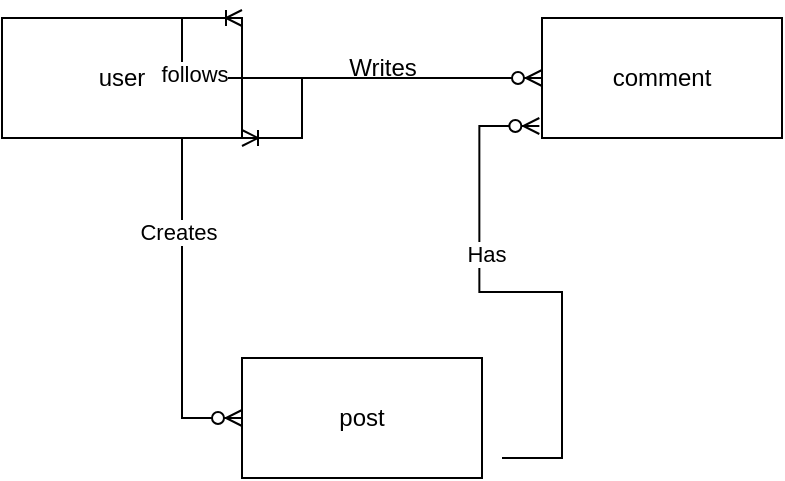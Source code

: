 <mxfile version="26.1.0">
  <diagram id="R2lEEEUBdFMjLlhIrx00" name="Page-1">
    <mxGraphModel grid="1" page="1" gridSize="10" guides="1" tooltips="1" connect="1" arrows="1" fold="1" pageScale="1" pageWidth="850" pageHeight="1100" math="0" shadow="0" extFonts="Permanent Marker^https://fonts.googleapis.com/css?family=Permanent+Marker">
      <root>
        <mxCell id="0" />
        <mxCell id="1" parent="0" />
        <mxCell id="QOeUflP7QR5lYh_Zcbsk-1" value="user" style="rounded=0;whiteSpace=wrap;html=1;" vertex="1" parent="1">
          <mxGeometry x="180" y="100" width="120" height="60" as="geometry" />
        </mxCell>
        <mxCell id="QOeUflP7QR5lYh_Zcbsk-2" value="post" style="rounded=0;whiteSpace=wrap;html=1;" vertex="1" parent="1">
          <mxGeometry x="300" y="270" width="120" height="60" as="geometry" />
        </mxCell>
        <mxCell id="QOeUflP7QR5lYh_Zcbsk-3" value="comment" style="rounded=0;whiteSpace=wrap;html=1;" vertex="1" parent="1">
          <mxGeometry x="450" y="100" width="120" height="60" as="geometry" />
        </mxCell>
        <mxCell id="QOeUflP7QR5lYh_Zcbsk-4" value="" style="edgeStyle=entityRelationEdgeStyle;fontSize=12;html=1;endArrow=ERzeroToMany;endFill=1;rounded=0;exitX=1;exitY=0.5;exitDx=0;exitDy=0;entryX=0;entryY=0.5;entryDx=0;entryDy=0;" edge="1" parent="1" source="QOeUflP7QR5lYh_Zcbsk-1" target="QOeUflP7QR5lYh_Zcbsk-3">
          <mxGeometry width="100" height="100" relative="1" as="geometry">
            <mxPoint x="310" y="420" as="sourcePoint" />
            <mxPoint x="410" y="320" as="targetPoint" />
          </mxGeometry>
        </mxCell>
        <mxCell id="QOeUflP7QR5lYh_Zcbsk-5" value="Writes" style="text;html=1;align=center;verticalAlign=middle;resizable=0;points=[];autosize=1;strokeColor=none;fillColor=none;" vertex="1" parent="1">
          <mxGeometry x="340" y="110" width="60" height="30" as="geometry" />
        </mxCell>
        <mxCell id="QOeUflP7QR5lYh_Zcbsk-6" value="" style="edgeStyle=entityRelationEdgeStyle;fontSize=12;html=1;endArrow=ERzeroToMany;endFill=1;rounded=0;exitX=0.5;exitY=1;exitDx=0;exitDy=0;entryX=0;entryY=0.5;entryDx=0;entryDy=0;" edge="1" parent="1" source="QOeUflP7QR5lYh_Zcbsk-1" target="QOeUflP7QR5lYh_Zcbsk-2">
          <mxGeometry width="100" height="100" relative="1" as="geometry">
            <mxPoint x="310" y="420" as="sourcePoint" />
            <mxPoint x="410" y="320" as="targetPoint" />
          </mxGeometry>
        </mxCell>
        <mxCell id="QOeUflP7QR5lYh_Zcbsk-7" value="Creates" style="edgeLabel;html=1;align=center;verticalAlign=middle;resizable=0;points=[];" vertex="1" connectable="0" parent="QOeUflP7QR5lYh_Zcbsk-6">
          <mxGeometry x="-0.23" y="-2" relative="1" as="geometry">
            <mxPoint as="offset" />
          </mxGeometry>
        </mxCell>
        <mxCell id="QOeUflP7QR5lYh_Zcbsk-8" value="" style="edgeStyle=entityRelationEdgeStyle;fontSize=12;html=1;endArrow=ERzeroToMany;endFill=1;rounded=0;exitX=1;exitY=0.5;exitDx=0;exitDy=0;entryX=-0.011;entryY=0.9;entryDx=0;entryDy=0;entryPerimeter=0;" edge="1" parent="1" target="QOeUflP7QR5lYh_Zcbsk-3">
          <mxGeometry width="100" height="100" relative="1" as="geometry">
            <mxPoint x="430" y="320" as="sourcePoint" />
            <mxPoint x="520" y="180" as="targetPoint" />
            <Array as="points">
              <mxPoint x="510" y="200" />
            </Array>
          </mxGeometry>
        </mxCell>
        <mxCell id="QOeUflP7QR5lYh_Zcbsk-9" value="Has" style="edgeLabel;html=1;align=center;verticalAlign=middle;resizable=0;points=[];" vertex="1" connectable="0" parent="QOeUflP7QR5lYh_Zcbsk-8">
          <mxGeometry x="0.297" y="-3" relative="1" as="geometry">
            <mxPoint as="offset" />
          </mxGeometry>
        </mxCell>
        <mxCell id="QOeUflP7QR5lYh_Zcbsk-14" value="" style="edgeStyle=entityRelationEdgeStyle;fontSize=12;html=1;endArrow=ERoneToMany;startArrow=ERoneToMany;rounded=0;entryX=1;entryY=1;entryDx=0;entryDy=0;exitX=1;exitY=0;exitDx=0;exitDy=0;" edge="1" parent="1" source="QOeUflP7QR5lYh_Zcbsk-1" target="QOeUflP7QR5lYh_Zcbsk-1">
          <mxGeometry width="100" height="100" relative="1" as="geometry">
            <mxPoint x="180" y="100" as="sourcePoint" />
            <mxPoint x="410" y="320" as="targetPoint" />
            <Array as="points">
              <mxPoint x="330" y="450" />
              <mxPoint x="280" y="360" />
              <mxPoint x="380" y="440" />
            </Array>
          </mxGeometry>
        </mxCell>
        <mxCell id="QOeUflP7QR5lYh_Zcbsk-15" value="follows" style="edgeLabel;html=1;align=center;verticalAlign=middle;resizable=0;points=[];" vertex="1" connectable="0" parent="QOeUflP7QR5lYh_Zcbsk-14">
          <mxGeometry x="-0.267" y="2" relative="1" as="geometry">
            <mxPoint as="offset" />
          </mxGeometry>
        </mxCell>
      </root>
    </mxGraphModel>
  </diagram>
</mxfile>
